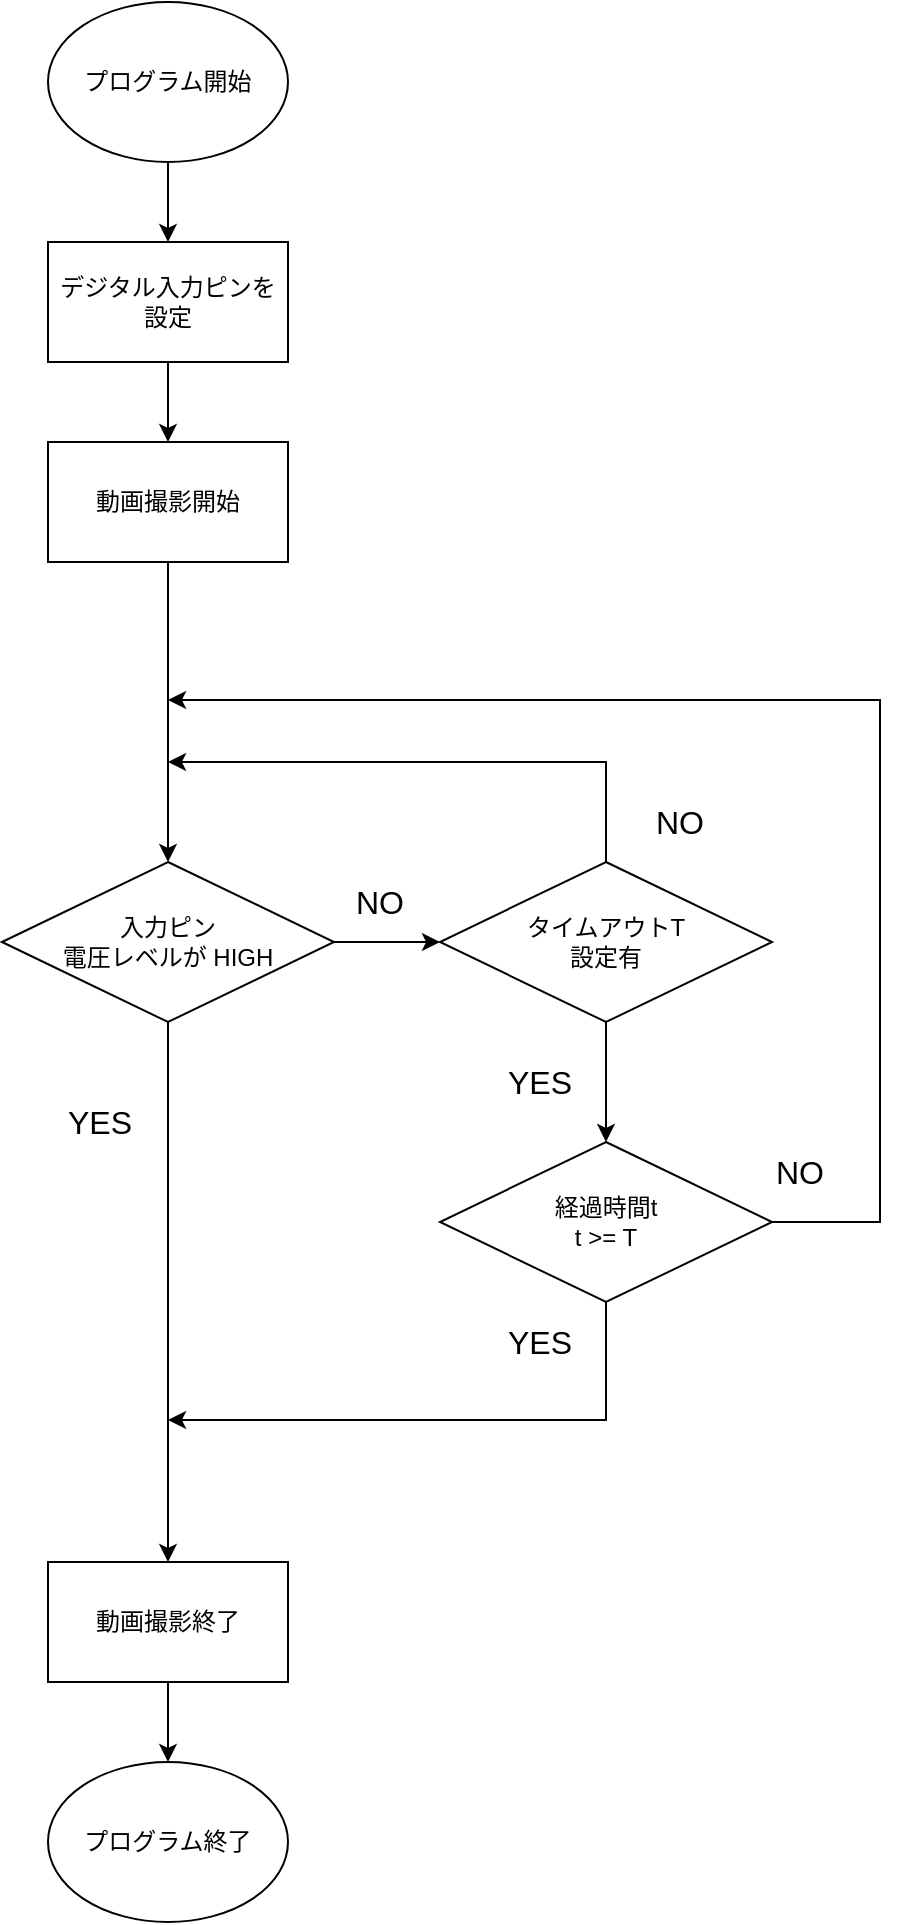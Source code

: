 <mxfile version="13.6.5">
    <diagram id="ZcjTLWO55lQHzYqi2KpX" name="Page-1">
        <mxGraphModel dx="2045" dy="876" grid="1" gridSize="10" guides="1" tooltips="1" connect="1" arrows="1" fold="1" page="1" pageScale="1" pageWidth="827" pageHeight="1169" math="0" shadow="0">
            <root>
                <mxCell id="0"/>
                <mxCell id="1" parent="0"/>
                <mxCell id="11" value="" style="edgeStyle=orthogonalEdgeStyle;rounded=0;orthogonalLoop=1;jettySize=auto;html=1;" edge="1" parent="1" source="2" target="3">
                    <mxGeometry relative="1" as="geometry"/>
                </mxCell>
                <mxCell id="2" value="デジタル入力ピンを設定" style="rounded=0;whiteSpace=wrap;html=1;" vertex="1" parent="1">
                    <mxGeometry x="354" y="130" width="120" height="60" as="geometry"/>
                </mxCell>
                <mxCell id="12" value="" style="edgeStyle=orthogonalEdgeStyle;rounded=0;orthogonalLoop=1;jettySize=auto;html=1;" edge="1" parent="1" source="3" target="6">
                    <mxGeometry relative="1" as="geometry"/>
                </mxCell>
                <mxCell id="3" value="動画撮影開始" style="rounded=0;whiteSpace=wrap;html=1;" vertex="1" parent="1">
                    <mxGeometry x="354" y="230" width="120" height="60" as="geometry"/>
                </mxCell>
                <mxCell id="10" value="" style="edgeStyle=orthogonalEdgeStyle;rounded=0;orthogonalLoop=1;jettySize=auto;html=1;" edge="1" parent="1" source="22" target="2">
                    <mxGeometry relative="1" as="geometry">
                        <mxPoint x="414" y="90" as="sourcePoint"/>
                    </mxGeometry>
                </mxCell>
                <mxCell id="13" value="" style="edgeStyle=orthogonalEdgeStyle;rounded=0;orthogonalLoop=1;jettySize=auto;html=1;" edge="1" parent="1" source="6" target="8">
                    <mxGeometry relative="1" as="geometry"/>
                </mxCell>
                <mxCell id="18" value="" style="edgeStyle=orthogonalEdgeStyle;rounded=0;orthogonalLoop=1;jettySize=auto;html=1;" edge="1" parent="1" source="6" target="17">
                    <mxGeometry relative="1" as="geometry"/>
                </mxCell>
                <mxCell id="6" value="入力ピン&lt;br&gt;電圧レベルが HIGH" style="rhombus;whiteSpace=wrap;html=1;" vertex="1" parent="1">
                    <mxGeometry x="331" y="440" width="166" height="80" as="geometry"/>
                </mxCell>
                <mxCell id="14" style="edgeStyle=orthogonalEdgeStyle;rounded=0;orthogonalLoop=1;jettySize=auto;html=1;" edge="1" parent="1" source="8">
                    <mxGeometry relative="1" as="geometry">
                        <mxPoint x="414" y="390" as="targetPoint"/>
                        <Array as="points">
                            <mxPoint x="633" y="390"/>
                            <mxPoint x="414" y="390"/>
                        </Array>
                    </mxGeometry>
                </mxCell>
                <mxCell id="15" style="edgeStyle=orthogonalEdgeStyle;rounded=0;orthogonalLoop=1;jettySize=auto;html=1;" edge="1" parent="1" source="8" target="9">
                    <mxGeometry relative="1" as="geometry"/>
                </mxCell>
                <mxCell id="8" value="タイムアウトT&lt;br&gt;設定有" style="rhombus;whiteSpace=wrap;html=1;" vertex="1" parent="1">
                    <mxGeometry x="550" y="440" width="166" height="80" as="geometry"/>
                </mxCell>
                <mxCell id="16" style="edgeStyle=orthogonalEdgeStyle;rounded=0;orthogonalLoop=1;jettySize=auto;html=1;" edge="1" parent="1" source="9">
                    <mxGeometry relative="1" as="geometry">
                        <mxPoint x="414" y="359" as="targetPoint"/>
                        <Array as="points">
                            <mxPoint x="770" y="620"/>
                            <mxPoint x="770" y="359"/>
                        </Array>
                    </mxGeometry>
                </mxCell>
                <mxCell id="19" style="edgeStyle=orthogonalEdgeStyle;rounded=0;orthogonalLoop=1;jettySize=auto;html=1;" edge="1" parent="1" source="9">
                    <mxGeometry relative="1" as="geometry">
                        <mxPoint x="414" y="719" as="targetPoint"/>
                        <Array as="points">
                            <mxPoint x="633" y="719"/>
                        </Array>
                    </mxGeometry>
                </mxCell>
                <mxCell id="9" value="経過時間t&lt;br&gt;t &amp;gt;= T" style="rhombus;whiteSpace=wrap;html=1;" vertex="1" parent="1">
                    <mxGeometry x="550" y="580" width="166" height="80" as="geometry"/>
                </mxCell>
                <mxCell id="21" value="" style="edgeStyle=orthogonalEdgeStyle;rounded=0;orthogonalLoop=1;jettySize=auto;html=1;" edge="1" parent="1" source="17" target="20">
                    <mxGeometry relative="1" as="geometry"/>
                </mxCell>
                <mxCell id="17" value="動画撮影終了" style="whiteSpace=wrap;html=1;" vertex="1" parent="1">
                    <mxGeometry x="354" y="790" width="120" height="60" as="geometry"/>
                </mxCell>
                <mxCell id="20" value="プログラム終了" style="ellipse;whiteSpace=wrap;html=1;" vertex="1" parent="1">
                    <mxGeometry x="354" y="890" width="120" height="80" as="geometry"/>
                </mxCell>
                <mxCell id="22" value="プログラム開始" style="ellipse;whiteSpace=wrap;html=1;" vertex="1" parent="1">
                    <mxGeometry x="354" y="10" width="120" height="80" as="geometry"/>
                </mxCell>
                <mxCell id="23" value="YES" style="text;html=1;strokeColor=none;fillColor=none;align=center;verticalAlign=middle;whiteSpace=wrap;rounded=0;fontSize=16;" vertex="1" parent="1">
                    <mxGeometry x="360" y="560" width="40" height="20" as="geometry"/>
                </mxCell>
                <mxCell id="24" value="NO" style="text;html=1;strokeColor=none;fillColor=none;align=center;verticalAlign=middle;whiteSpace=wrap;rounded=0;fontSize=16;" vertex="1" parent="1">
                    <mxGeometry x="500" y="450" width="40" height="20" as="geometry"/>
                </mxCell>
                <mxCell id="25" value="YES" style="text;html=1;strokeColor=none;fillColor=none;align=center;verticalAlign=middle;whiteSpace=wrap;rounded=0;fontSize=16;" vertex="1" parent="1">
                    <mxGeometry x="580" y="540" width="40" height="20" as="geometry"/>
                </mxCell>
                <mxCell id="26" value="NO" style="text;html=1;strokeColor=none;fillColor=none;align=center;verticalAlign=middle;whiteSpace=wrap;rounded=0;fontSize=16;" vertex="1" parent="1">
                    <mxGeometry x="650" y="410" width="40" height="20" as="geometry"/>
                </mxCell>
                <mxCell id="27" value="YES" style="text;html=1;strokeColor=none;fillColor=none;align=center;verticalAlign=middle;whiteSpace=wrap;rounded=0;fontSize=16;" vertex="1" parent="1">
                    <mxGeometry x="580" y="670" width="40" height="20" as="geometry"/>
                </mxCell>
                <mxCell id="28" value="NO" style="text;html=1;strokeColor=none;fillColor=none;align=center;verticalAlign=middle;whiteSpace=wrap;rounded=0;fontSize=16;" vertex="1" parent="1">
                    <mxGeometry x="710" y="585" width="40" height="20" as="geometry"/>
                </mxCell>
            </root>
        </mxGraphModel>
    </diagram>
</mxfile>